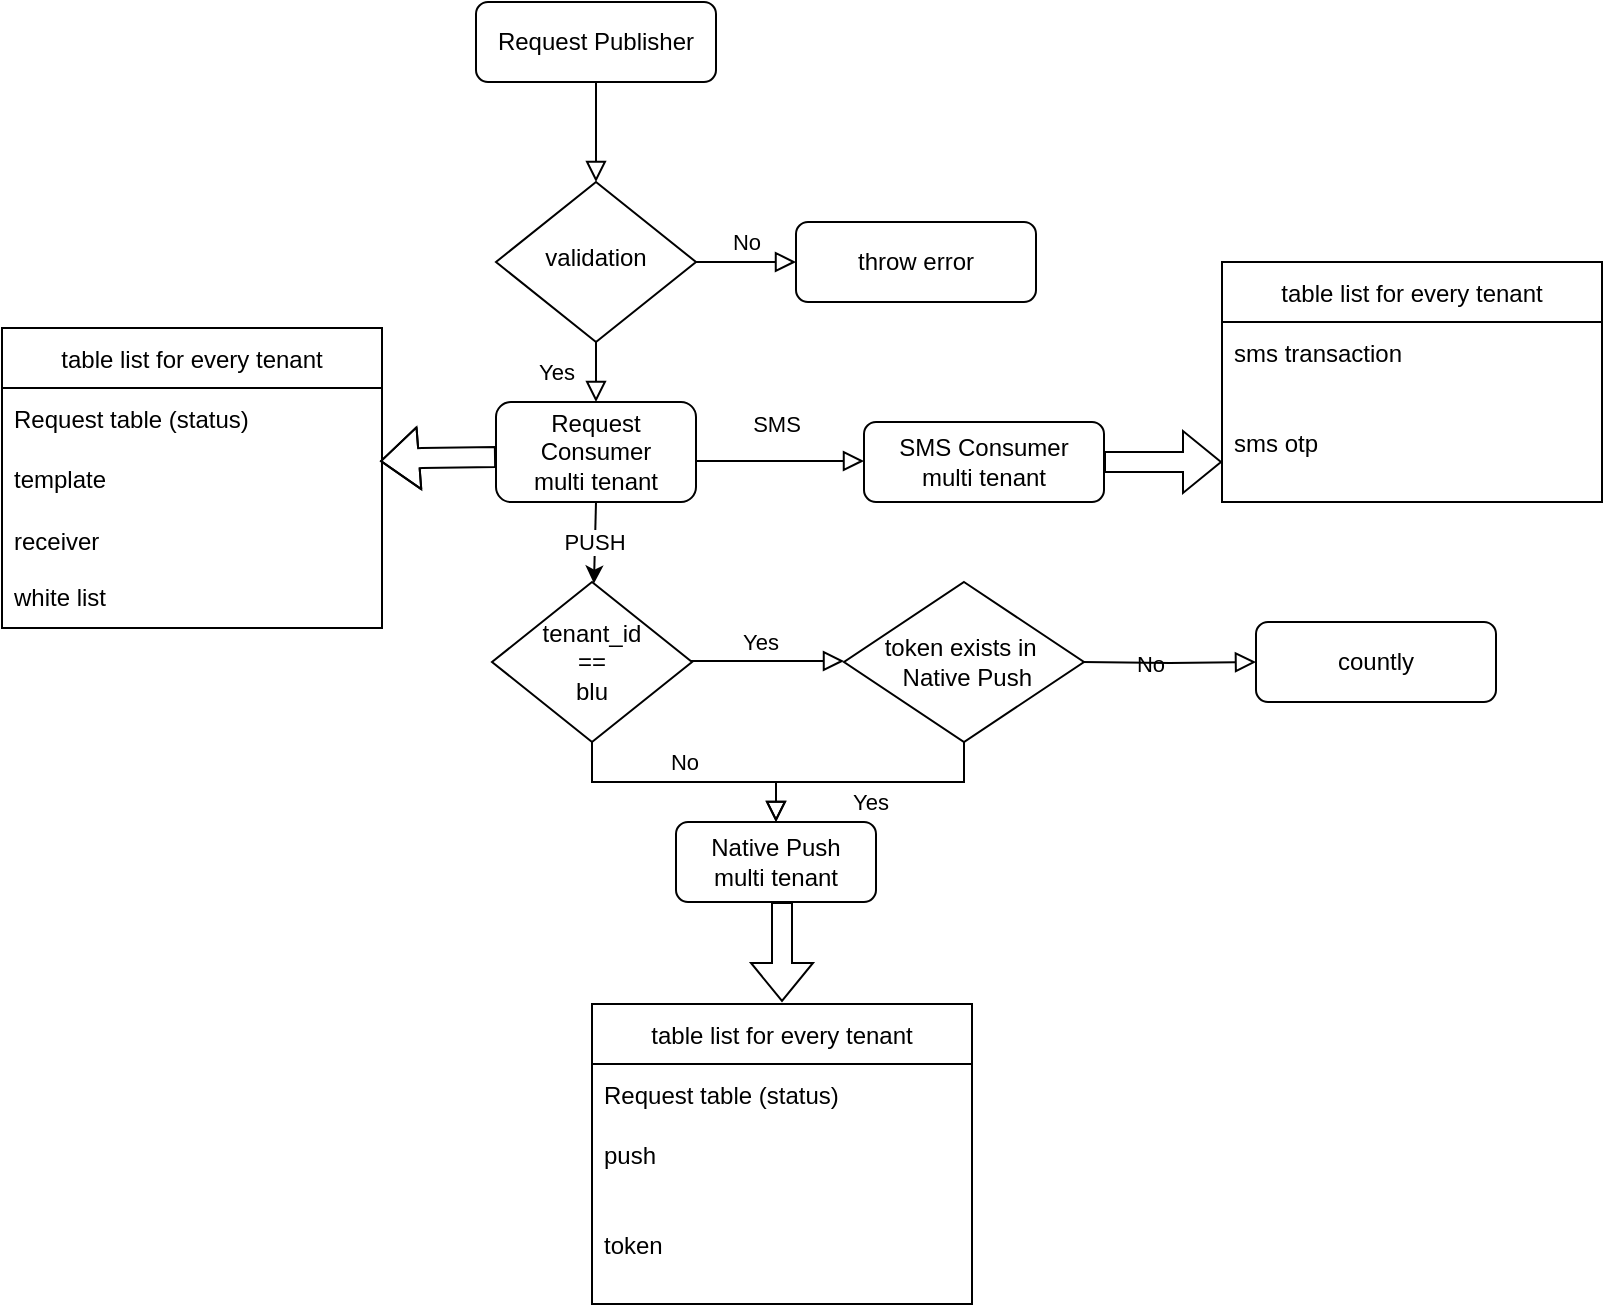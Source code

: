 <mxfile version="16.5.3" type="github">
  <diagram id="C5RBs43oDa-KdzZeNtuy" name="Page-1">
    <mxGraphModel dx="1036" dy="532" grid="1" gridSize="10" guides="1" tooltips="1" connect="1" arrows="1" fold="1" page="1" pageScale="1" pageWidth="827" pageHeight="1169" math="0" shadow="0">
      <root>
        <mxCell id="WIyWlLk6GJQsqaUBKTNV-0" />
        <mxCell id="WIyWlLk6GJQsqaUBKTNV-1" parent="WIyWlLk6GJQsqaUBKTNV-0" />
        <mxCell id="WIyWlLk6GJQsqaUBKTNV-2" value="" style="rounded=0;html=1;jettySize=auto;orthogonalLoop=1;fontSize=11;endArrow=block;endFill=0;endSize=8;strokeWidth=1;shadow=0;labelBackgroundColor=none;edgeStyle=orthogonalEdgeStyle;" parent="WIyWlLk6GJQsqaUBKTNV-1" source="WIyWlLk6GJQsqaUBKTNV-3" target="WIyWlLk6GJQsqaUBKTNV-6" edge="1">
          <mxGeometry relative="1" as="geometry" />
        </mxCell>
        <mxCell id="WIyWlLk6GJQsqaUBKTNV-3" value="Request Publisher" style="rounded=1;whiteSpace=wrap;html=1;fontSize=12;glass=0;strokeWidth=1;shadow=0;" parent="WIyWlLk6GJQsqaUBKTNV-1" vertex="1">
          <mxGeometry x="247" y="80" width="120" height="40" as="geometry" />
        </mxCell>
        <mxCell id="WIyWlLk6GJQsqaUBKTNV-4" value="Yes" style="rounded=0;html=1;jettySize=auto;orthogonalLoop=1;fontSize=11;endArrow=block;endFill=0;endSize=8;strokeWidth=1;shadow=0;labelBackgroundColor=none;edgeStyle=orthogonalEdgeStyle;entryX=0.5;entryY=0;entryDx=0;entryDy=0;" parent="WIyWlLk6GJQsqaUBKTNV-1" source="WIyWlLk6GJQsqaUBKTNV-6" target="hvI5OlaQkwKdmmX8iCIa-0" edge="1">
          <mxGeometry y="20" relative="1" as="geometry">
            <mxPoint as="offset" />
            <mxPoint x="307" y="270" as="targetPoint" />
          </mxGeometry>
        </mxCell>
        <mxCell id="WIyWlLk6GJQsqaUBKTNV-5" value="No" style="edgeStyle=orthogonalEdgeStyle;rounded=0;html=1;jettySize=auto;orthogonalLoop=1;fontSize=11;endArrow=block;endFill=0;endSize=8;strokeWidth=1;shadow=0;labelBackgroundColor=none;" parent="WIyWlLk6GJQsqaUBKTNV-1" source="WIyWlLk6GJQsqaUBKTNV-6" target="WIyWlLk6GJQsqaUBKTNV-7" edge="1">
          <mxGeometry y="10" relative="1" as="geometry">
            <mxPoint as="offset" />
          </mxGeometry>
        </mxCell>
        <mxCell id="WIyWlLk6GJQsqaUBKTNV-6" value="validation" style="rhombus;whiteSpace=wrap;html=1;shadow=0;fontFamily=Helvetica;fontSize=12;align=center;strokeWidth=1;spacing=6;spacingTop=-4;" parent="WIyWlLk6GJQsqaUBKTNV-1" vertex="1">
          <mxGeometry x="257" y="170" width="100" height="80" as="geometry" />
        </mxCell>
        <mxCell id="WIyWlLk6GJQsqaUBKTNV-7" value="throw error" style="rounded=1;whiteSpace=wrap;html=1;fontSize=12;glass=0;strokeWidth=1;shadow=0;" parent="WIyWlLk6GJQsqaUBKTNV-1" vertex="1">
          <mxGeometry x="407" y="190" width="120" height="40" as="geometry" />
        </mxCell>
        <mxCell id="WIyWlLk6GJQsqaUBKTNV-9" value="Yes" style="edgeStyle=orthogonalEdgeStyle;rounded=0;html=1;jettySize=auto;orthogonalLoop=1;fontSize=11;endArrow=block;endFill=0;endSize=8;strokeWidth=1;shadow=0;labelBackgroundColor=none;" parent="WIyWlLk6GJQsqaUBKTNV-1" edge="1">
          <mxGeometry y="10" relative="1" as="geometry">
            <mxPoint as="offset" />
            <mxPoint x="347" y="409.5" as="sourcePoint" />
            <mxPoint x="431" y="409.5" as="targetPoint" />
            <Array as="points">
              <mxPoint x="347" y="409.5" />
            </Array>
          </mxGeometry>
        </mxCell>
        <mxCell id="WIyWlLk6GJQsqaUBKTNV-12" value="SMS Consumer&lt;br&gt;multi tenant" style="rounded=1;whiteSpace=wrap;html=1;fontSize=12;glass=0;strokeWidth=1;shadow=0;" parent="WIyWlLk6GJQsqaUBKTNV-1" vertex="1">
          <mxGeometry x="441" y="290" width="120" height="40" as="geometry" />
        </mxCell>
        <mxCell id="hvI5OlaQkwKdmmX8iCIa-0" value="Request Consumer&lt;br&gt;multi tenant&lt;br&gt;" style="rounded=1;whiteSpace=wrap;html=1;" vertex="1" parent="WIyWlLk6GJQsqaUBKTNV-1">
          <mxGeometry x="257" y="280" width="100" height="50" as="geometry" />
        </mxCell>
        <mxCell id="hvI5OlaQkwKdmmX8iCIa-3" value="PUSH" style="endArrow=classic;html=1;rounded=0;exitX=0.5;exitY=1;exitDx=0;exitDy=0;" edge="1" parent="WIyWlLk6GJQsqaUBKTNV-1" source="hvI5OlaQkwKdmmX8iCIa-0" target="hvI5OlaQkwKdmmX8iCIa-4">
          <mxGeometry width="50" height="50" relative="1" as="geometry">
            <mxPoint x="282" y="400" as="sourcePoint" />
            <mxPoint x="307" y="370" as="targetPoint" />
          </mxGeometry>
        </mxCell>
        <mxCell id="hvI5OlaQkwKdmmX8iCIa-4" value="tenant_id&lt;br&gt;== &lt;br&gt;blu" style="rhombus;whiteSpace=wrap;html=1;" vertex="1" parent="WIyWlLk6GJQsqaUBKTNV-1">
          <mxGeometry x="255" y="370" width="100" height="80" as="geometry" />
        </mxCell>
        <mxCell id="hvI5OlaQkwKdmmX8iCIa-6" value="token exists in&amp;nbsp; &amp;nbsp;Native Push" style="rhombus;whiteSpace=wrap;html=1;" vertex="1" parent="WIyWlLk6GJQsqaUBKTNV-1">
          <mxGeometry x="431" y="370" width="120" height="80" as="geometry" />
        </mxCell>
        <mxCell id="hvI5OlaQkwKdmmX8iCIa-8" value="SMS" style="edgeStyle=orthogonalEdgeStyle;rounded=0;html=1;jettySize=auto;orthogonalLoop=1;fontSize=11;endArrow=block;endFill=0;endSize=8;strokeWidth=1;shadow=0;labelBackgroundColor=none;" edge="1" parent="WIyWlLk6GJQsqaUBKTNV-1">
          <mxGeometry x="-0.048" y="20" relative="1" as="geometry">
            <mxPoint y="1" as="offset" />
            <mxPoint x="357" y="309.5" as="sourcePoint" />
            <mxPoint x="441" y="309.5" as="targetPoint" />
            <Array as="points">
              <mxPoint x="357" y="309.5" />
            </Array>
          </mxGeometry>
        </mxCell>
        <mxCell id="hvI5OlaQkwKdmmX8iCIa-23" value="countly" style="rounded=1;whiteSpace=wrap;html=1;fontSize=12;glass=0;strokeWidth=1;shadow=0;" vertex="1" parent="WIyWlLk6GJQsqaUBKTNV-1">
          <mxGeometry x="637" y="390" width="120" height="40" as="geometry" />
        </mxCell>
        <mxCell id="hvI5OlaQkwKdmmX8iCIa-24" value="No" style="edgeStyle=orthogonalEdgeStyle;rounded=0;html=1;jettySize=auto;orthogonalLoop=1;fontSize=11;endArrow=block;endFill=0;endSize=8;strokeWidth=1;shadow=0;labelBackgroundColor=none;entryX=0;entryY=0.5;entryDx=0;entryDy=0;" edge="1" parent="WIyWlLk6GJQsqaUBKTNV-1" target="hvI5OlaQkwKdmmX8iCIa-23">
          <mxGeometry y="10" relative="1" as="geometry">
            <mxPoint as="offset" />
            <mxPoint x="550" y="410" as="sourcePoint" />
            <mxPoint x="600" y="410" as="targetPoint" />
          </mxGeometry>
        </mxCell>
        <mxCell id="hvI5OlaQkwKdmmX8iCIa-27" value="Yes" style="edgeStyle=orthogonalEdgeStyle;rounded=0;html=1;jettySize=auto;orthogonalLoop=1;fontSize=11;endArrow=block;endFill=0;endSize=8;strokeWidth=1;shadow=0;labelBackgroundColor=none;exitX=0.5;exitY=1;exitDx=0;exitDy=0;" edge="1" parent="WIyWlLk6GJQsqaUBKTNV-1" source="hvI5OlaQkwKdmmX8iCIa-6">
          <mxGeometry y="10" relative="1" as="geometry">
            <mxPoint as="offset" />
            <mxPoint x="491" y="470" as="sourcePoint" />
            <mxPoint x="397" y="490" as="targetPoint" />
            <Array as="points">
              <mxPoint x="491" y="470" />
              <mxPoint x="397" y="470" />
            </Array>
          </mxGeometry>
        </mxCell>
        <mxCell id="hvI5OlaQkwKdmmX8iCIa-28" value="No" style="edgeStyle=orthogonalEdgeStyle;rounded=0;html=1;jettySize=auto;orthogonalLoop=1;fontSize=11;endArrow=block;endFill=0;endSize=8;strokeWidth=1;shadow=0;labelBackgroundColor=none;exitX=0.5;exitY=1;exitDx=0;exitDy=0;" edge="1" parent="WIyWlLk6GJQsqaUBKTNV-1" source="hvI5OlaQkwKdmmX8iCIa-4">
          <mxGeometry y="10" relative="1" as="geometry">
            <mxPoint as="offset" />
            <mxPoint x="282" y="480" as="sourcePoint" />
            <mxPoint x="397" y="490" as="targetPoint" />
            <Array as="points">
              <mxPoint x="305" y="470" />
              <mxPoint x="397" y="470" />
              <mxPoint x="397" y="490" />
            </Array>
          </mxGeometry>
        </mxCell>
        <mxCell id="hvI5OlaQkwKdmmX8iCIa-29" value="Native Push&lt;br&gt;multi tenant" style="rounded=1;whiteSpace=wrap;html=1;" vertex="1" parent="WIyWlLk6GJQsqaUBKTNV-1">
          <mxGeometry x="347" y="490" width="100" height="40" as="geometry" />
        </mxCell>
        <mxCell id="hvI5OlaQkwKdmmX8iCIa-32" value="table list for every tenant" style="swimlane;fontStyle=0;childLayout=stackLayout;horizontal=1;startSize=30;horizontalStack=0;resizeParent=1;resizeParentMax=0;resizeLast=0;collapsible=1;marginBottom=0;" vertex="1" parent="WIyWlLk6GJQsqaUBKTNV-1">
          <mxGeometry x="10" y="243" width="190" height="150" as="geometry">
            <mxRectangle x="20" y="243" width="50" height="30" as="alternateBounds" />
          </mxGeometry>
        </mxCell>
        <mxCell id="hvI5OlaQkwKdmmX8iCIa-33" value="Request table (status)" style="text;strokeColor=none;fillColor=none;align=left;verticalAlign=middle;spacingLeft=4;spacingRight=4;overflow=hidden;points=[[0,0.5],[1,0.5]];portConstraint=eastwest;rotatable=0;" vertex="1" parent="hvI5OlaQkwKdmmX8iCIa-32">
          <mxGeometry y="30" width="190" height="30" as="geometry" />
        </mxCell>
        <mxCell id="hvI5OlaQkwKdmmX8iCIa-34" value="template" style="text;strokeColor=none;fillColor=none;align=left;verticalAlign=middle;spacingLeft=4;spacingRight=4;overflow=hidden;points=[[0,0.5],[1,0.5]];portConstraint=eastwest;rotatable=0;" vertex="1" parent="hvI5OlaQkwKdmmX8iCIa-32">
          <mxGeometry y="60" width="190" height="30" as="geometry" />
        </mxCell>
        <mxCell id="hvI5OlaQkwKdmmX8iCIa-35" value="receiver&#xa;&#xa;white list" style="text;strokeColor=none;fillColor=none;align=left;verticalAlign=middle;spacingLeft=4;spacingRight=4;overflow=hidden;points=[[0,0.5],[1,0.5]];portConstraint=eastwest;rotatable=0;" vertex="1" parent="hvI5OlaQkwKdmmX8iCIa-32">
          <mxGeometry y="90" width="190" height="60" as="geometry" />
        </mxCell>
        <mxCell id="hvI5OlaQkwKdmmX8iCIa-36" value="" style="shape=flexArrow;endArrow=classic;html=1;rounded=0;exitX=0;exitY=0.75;exitDx=0;exitDy=0;" edge="1" parent="WIyWlLk6GJQsqaUBKTNV-1">
          <mxGeometry width="50" height="50" relative="1" as="geometry">
            <mxPoint x="257" y="307.5" as="sourcePoint" />
            <mxPoint x="199" y="309.615" as="targetPoint" />
            <Array as="points">
              <mxPoint x="220" y="308" />
            </Array>
          </mxGeometry>
        </mxCell>
        <mxCell id="hvI5OlaQkwKdmmX8iCIa-39" value="" style="shape=flexArrow;endArrow=classic;html=1;rounded=0;" edge="1" parent="WIyWlLk6GJQsqaUBKTNV-1">
          <mxGeometry width="50" height="50" relative="1" as="geometry">
            <mxPoint x="400" y="530" as="sourcePoint" />
            <mxPoint x="400" y="580" as="targetPoint" />
            <Array as="points" />
          </mxGeometry>
        </mxCell>
        <mxCell id="hvI5OlaQkwKdmmX8iCIa-40" value="table list for every tenant" style="swimlane;fontStyle=0;childLayout=stackLayout;horizontal=1;startSize=30;horizontalStack=0;resizeParent=1;resizeParentMax=0;resizeLast=0;collapsible=1;marginBottom=0;" vertex="1" parent="WIyWlLk6GJQsqaUBKTNV-1">
          <mxGeometry x="305" y="581" width="190" height="150" as="geometry">
            <mxRectangle x="20" y="243" width="50" height="30" as="alternateBounds" />
          </mxGeometry>
        </mxCell>
        <mxCell id="hvI5OlaQkwKdmmX8iCIa-41" value="Request table (status)" style="text;strokeColor=none;fillColor=none;align=left;verticalAlign=middle;spacingLeft=4;spacingRight=4;overflow=hidden;points=[[0,0.5],[1,0.5]];portConstraint=eastwest;rotatable=0;" vertex="1" parent="hvI5OlaQkwKdmmX8iCIa-40">
          <mxGeometry y="30" width="190" height="30" as="geometry" />
        </mxCell>
        <mxCell id="hvI5OlaQkwKdmmX8iCIa-42" value="push" style="text;strokeColor=none;fillColor=none;align=left;verticalAlign=middle;spacingLeft=4;spacingRight=4;overflow=hidden;points=[[0,0.5],[1,0.5]];portConstraint=eastwest;rotatable=0;" vertex="1" parent="hvI5OlaQkwKdmmX8iCIa-40">
          <mxGeometry y="60" width="190" height="30" as="geometry" />
        </mxCell>
        <mxCell id="hvI5OlaQkwKdmmX8iCIa-43" value="token" style="text;strokeColor=none;fillColor=none;align=left;verticalAlign=middle;spacingLeft=4;spacingRight=4;overflow=hidden;points=[[0,0.5],[1,0.5]];portConstraint=eastwest;rotatable=0;" vertex="1" parent="hvI5OlaQkwKdmmX8iCIa-40">
          <mxGeometry y="90" width="190" height="60" as="geometry" />
        </mxCell>
        <mxCell id="hvI5OlaQkwKdmmX8iCIa-44" value="" style="shape=flexArrow;endArrow=classic;html=1;rounded=0;exitX=1;exitY=0.5;exitDx=0;exitDy=0;" edge="1" parent="WIyWlLk6GJQsqaUBKTNV-1" source="WIyWlLk6GJQsqaUBKTNV-12">
          <mxGeometry width="50" height="50" relative="1" as="geometry">
            <mxPoint x="570" y="310" as="sourcePoint" />
            <mxPoint x="620" y="310" as="targetPoint" />
            <Array as="points" />
          </mxGeometry>
        </mxCell>
        <mxCell id="hvI5OlaQkwKdmmX8iCIa-45" value="table list for every tenant" style="swimlane;fontStyle=0;childLayout=stackLayout;horizontal=1;startSize=30;horizontalStack=0;resizeParent=1;resizeParentMax=0;resizeLast=0;collapsible=1;marginBottom=0;" vertex="1" parent="WIyWlLk6GJQsqaUBKTNV-1">
          <mxGeometry x="620" y="210" width="190" height="120" as="geometry">
            <mxRectangle x="20" y="243" width="50" height="30" as="alternateBounds" />
          </mxGeometry>
        </mxCell>
        <mxCell id="hvI5OlaQkwKdmmX8iCIa-47" value="sms transaction" style="text;strokeColor=none;fillColor=none;align=left;verticalAlign=middle;spacingLeft=4;spacingRight=4;overflow=hidden;points=[[0,0.5],[1,0.5]];portConstraint=eastwest;rotatable=0;" vertex="1" parent="hvI5OlaQkwKdmmX8iCIa-45">
          <mxGeometry y="30" width="190" height="30" as="geometry" />
        </mxCell>
        <mxCell id="hvI5OlaQkwKdmmX8iCIa-48" value="sms otp" style="text;strokeColor=none;fillColor=none;align=left;verticalAlign=middle;spacingLeft=4;spacingRight=4;overflow=hidden;points=[[0,0.5],[1,0.5]];portConstraint=eastwest;rotatable=0;" vertex="1" parent="hvI5OlaQkwKdmmX8iCIa-45">
          <mxGeometry y="60" width="190" height="60" as="geometry" />
        </mxCell>
      </root>
    </mxGraphModel>
  </diagram>
</mxfile>
